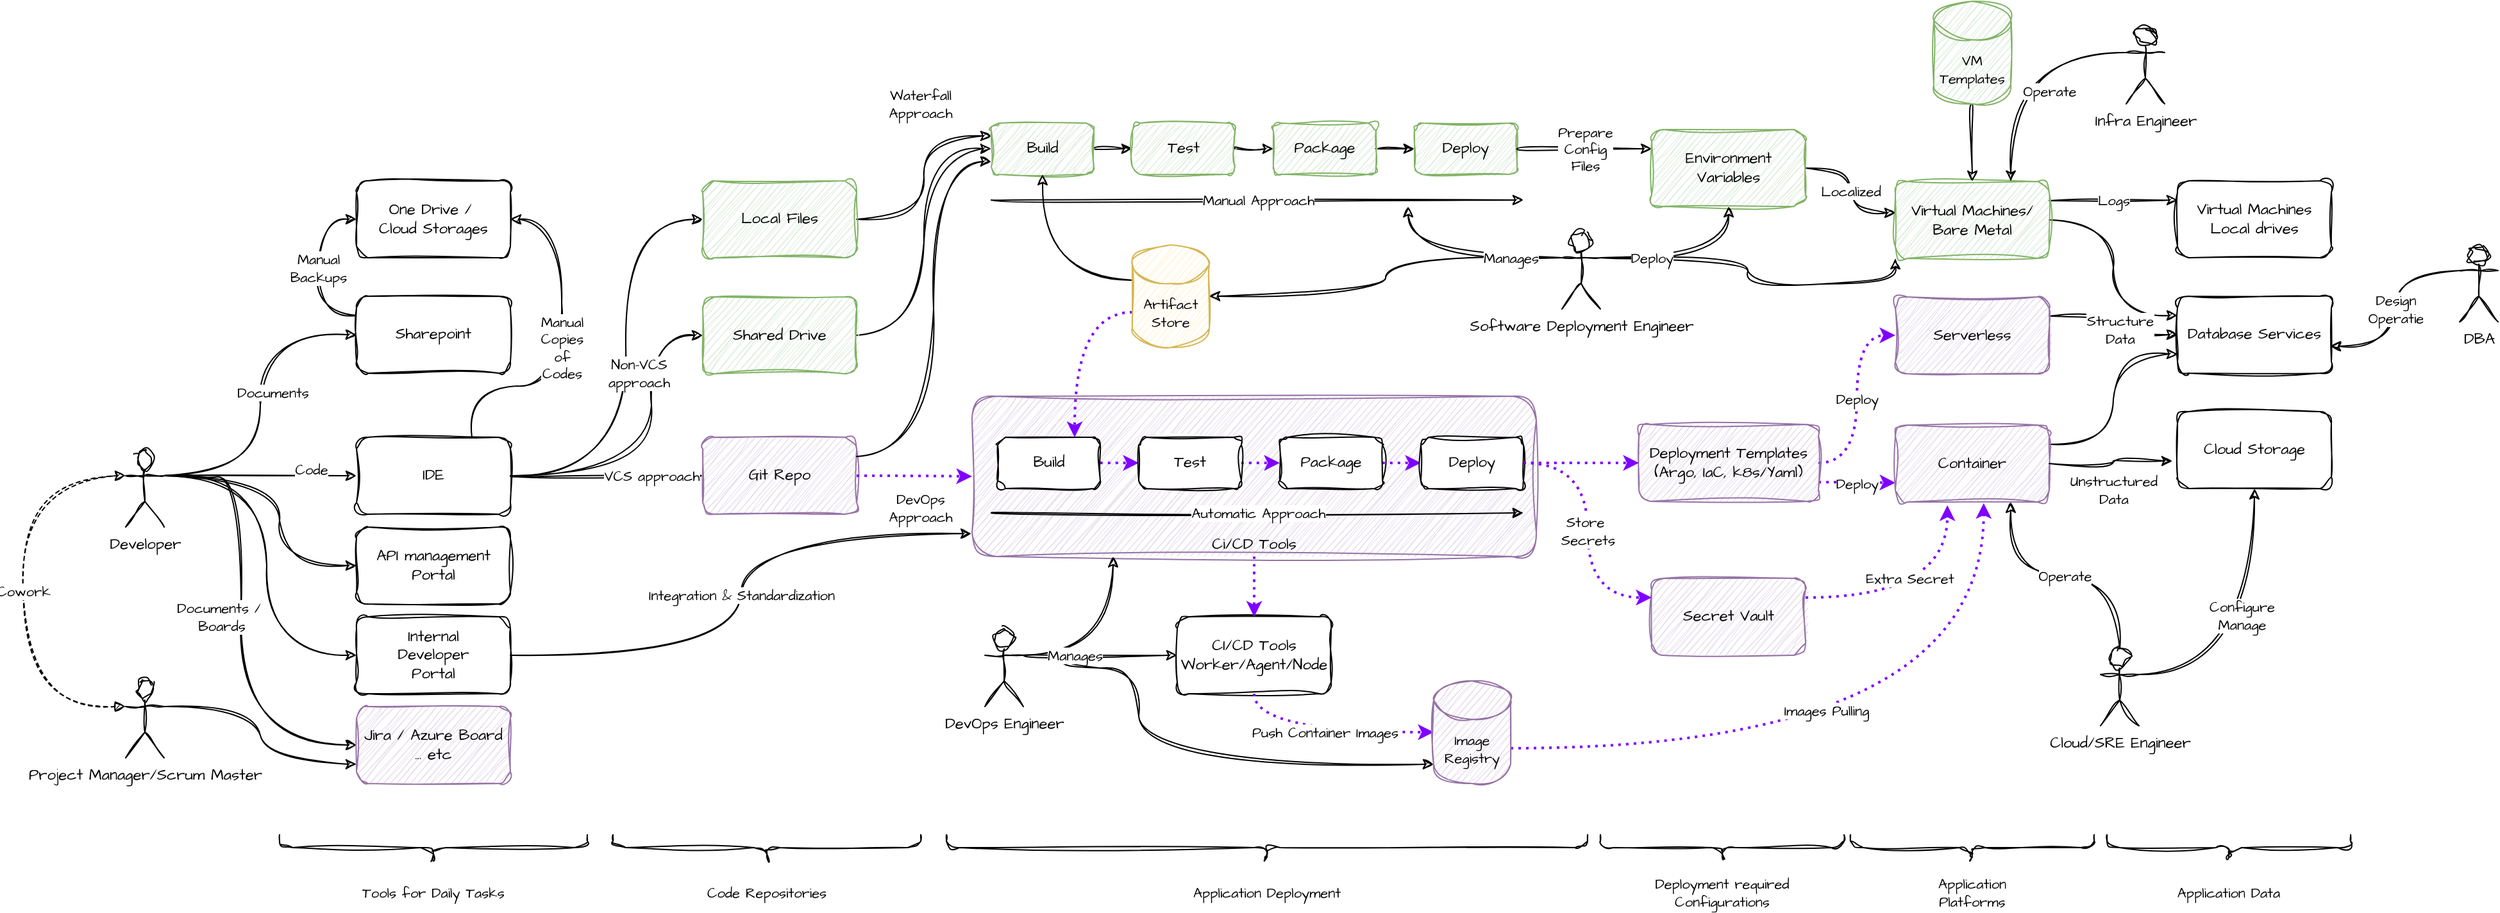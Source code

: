 <mxfile version="24.2.5" type="device">
  <diagram name="Application Development Eco-system" id="4Wat2j1rPv1gmSGuaQb6">
    <mxGraphModel dx="1964" dy="2024" grid="1" gridSize="10" guides="1" tooltips="1" connect="1" arrows="1" fold="1" page="1" pageScale="1" pageWidth="850" pageHeight="1100" math="0" shadow="0">
      <root>
        <mxCell id="0" />
        <mxCell id="1" parent="0" />
        <mxCell id="DHtg9kWBxPZ39tESgmaZ-24" style="edgeStyle=orthogonalEdgeStyle;curved=1;rounded=0;sketch=1;hachureGap=4;jiggle=2;curveFitting=1;orthogonalLoop=1;jettySize=auto;html=1;exitX=1;exitY=0.5;exitDx=0;exitDy=0;entryX=0;entryY=0.5;entryDx=0;entryDy=0;strokeColor=default;align=center;verticalAlign=middle;fontFamily=Architects Daughter;fontSource=https%3A%2F%2Ffonts.googleapis.com%2Fcss%3Ffamily%3DArchitects%2BDaughter;fontSize=11;fontColor=default;labelBackgroundColor=default;endArrow=classic;" parent="1" source="DHtg9kWBxPZ39tESgmaZ-1" target="DHtg9kWBxPZ39tESgmaZ-2" edge="1">
          <mxGeometry relative="1" as="geometry">
            <Array as="points">
              <mxPoint x="270" y="330" />
              <mxPoint x="270" y="220" />
            </Array>
          </mxGeometry>
        </mxCell>
        <mxCell id="DHtg9kWBxPZ39tESgmaZ-27" value="VCS approach" style="edgeStyle=orthogonalEdgeStyle;curved=1;rounded=0;sketch=1;hachureGap=4;jiggle=2;curveFitting=1;orthogonalLoop=1;jettySize=auto;html=1;entryX=0;entryY=0.5;entryDx=0;entryDy=0;strokeColor=default;align=center;verticalAlign=middle;fontFamily=Architects Daughter;fontSource=https%3A%2F%2Ffonts.googleapis.com%2Fcss%3Ffamily%3DArchitects%2BDaughter;fontSize=11;fontColor=default;labelBackgroundColor=default;endArrow=classic;" parent="1" source="DHtg9kWBxPZ39tESgmaZ-1" target="DHtg9kWBxPZ39tESgmaZ-3" edge="1">
          <mxGeometry x="0.467" relative="1" as="geometry">
            <mxPoint as="offset" />
          </mxGeometry>
        </mxCell>
        <mxCell id="DHtg9kWBxPZ39tESgmaZ-143" value="Manual&lt;div&gt;Copies&lt;/div&gt;&lt;div&gt;of&lt;/div&gt;&lt;div&gt;Codes&lt;/div&gt;" style="edgeStyle=orthogonalEdgeStyle;curved=1;rounded=0;sketch=1;hachureGap=4;jiggle=2;curveFitting=1;orthogonalLoop=1;jettySize=auto;html=1;exitX=0.75;exitY=0;exitDx=0;exitDy=0;entryX=1;entryY=0.5;entryDx=0;entryDy=0;strokeColor=default;align=center;verticalAlign=middle;fontFamily=Architects Daughter;fontSource=https%3A%2F%2Ffonts.googleapis.com%2Fcss%3Ffamily%3DArchitects%2BDaughter;fontSize=11;fontColor=default;labelBackgroundColor=default;endArrow=classic;" parent="1" source="DHtg9kWBxPZ39tESgmaZ-1" target="DHtg9kWBxPZ39tESgmaZ-5" edge="1">
          <mxGeometry relative="1" as="geometry">
            <Array as="points">
              <mxPoint x="130" y="260" />
              <mxPoint x="200" y="260" />
              <mxPoint x="200" y="130" />
            </Array>
          </mxGeometry>
        </mxCell>
        <mxCell id="DHtg9kWBxPZ39tESgmaZ-1" value="IDE" style="rounded=1;whiteSpace=wrap;html=1;sketch=1;hachureGap=4;jiggle=2;curveFitting=1;fontFamily=Architects Daughter;fontSource=https%3A%2F%2Ffonts.googleapis.com%2Fcss%3Ffamily%3DArchitects%2BDaughter;" parent="1" vertex="1">
          <mxGeometry x="40" y="300" width="120" height="60" as="geometry" />
        </mxCell>
        <mxCell id="DHtg9kWBxPZ39tESgmaZ-51" style="edgeStyle=orthogonalEdgeStyle;curved=1;rounded=0;sketch=1;hachureGap=4;jiggle=2;curveFitting=1;orthogonalLoop=1;jettySize=auto;html=1;exitX=1;exitY=0.5;exitDx=0;exitDy=0;entryX=0;entryY=0.5;entryDx=0;entryDy=0;strokeColor=default;align=center;verticalAlign=middle;fontFamily=Architects Daughter;fontSource=https%3A%2F%2Ffonts.googleapis.com%2Fcss%3Ffamily%3DArchitects%2BDaughter;fontSize=11;fontColor=default;labelBackgroundColor=default;endArrow=classic;" parent="1" source="DHtg9kWBxPZ39tESgmaZ-2" target="DHtg9kWBxPZ39tESgmaZ-46" edge="1">
          <mxGeometry relative="1" as="geometry" />
        </mxCell>
        <mxCell id="DHtg9kWBxPZ39tESgmaZ-2" value="Shared Drive" style="rounded=1;whiteSpace=wrap;html=1;sketch=1;hachureGap=4;jiggle=2;curveFitting=1;fontFamily=Architects Daughter;fontSource=https%3A%2F%2Ffonts.googleapis.com%2Fcss%3Ffamily%3DArchitects%2BDaughter;fillColor=#d5e8d4;strokeColor=#82b366;" parent="1" vertex="1">
          <mxGeometry x="310" y="190.5" width="120" height="60" as="geometry" />
        </mxCell>
        <mxCell id="DHtg9kWBxPZ39tESgmaZ-3" value="Git Repo" style="rounded=1;whiteSpace=wrap;html=1;sketch=1;hachureGap=4;jiggle=2;curveFitting=1;fontFamily=Architects Daughter;fontSource=https%3A%2F%2Ffonts.googleapis.com%2Fcss%3Ffamily%3DArchitects%2BDaughter;fillColor=#e1d5e7;strokeColor=#9673a6;" parent="1" vertex="1">
          <mxGeometry x="310" y="300" width="120" height="60" as="geometry" />
        </mxCell>
        <mxCell id="DHtg9kWBxPZ39tESgmaZ-76" value="Manual&lt;div&gt;Backups&lt;/div&gt;" style="edgeStyle=orthogonalEdgeStyle;curved=1;rounded=0;sketch=1;hachureGap=4;jiggle=2;curveFitting=1;orthogonalLoop=1;jettySize=auto;html=1;exitX=0;exitY=0.25;exitDx=0;exitDy=0;entryX=0;entryY=0.5;entryDx=0;entryDy=0;strokeColor=default;align=center;verticalAlign=middle;fontFamily=Architects Daughter;fontSource=https%3A%2F%2Ffonts.googleapis.com%2Fcss%3Ffamily%3DArchitects%2BDaughter;fontSize=11;fontColor=default;labelBackgroundColor=default;endArrow=classic;" parent="1" source="DHtg9kWBxPZ39tESgmaZ-4" target="DHtg9kWBxPZ39tESgmaZ-5" edge="1">
          <mxGeometry relative="1" as="geometry">
            <Array as="points">
              <mxPoint x="10" y="205" />
              <mxPoint x="10" y="130" />
            </Array>
          </mxGeometry>
        </mxCell>
        <mxCell id="DHtg9kWBxPZ39tESgmaZ-4" value="Sharepoint" style="rounded=1;whiteSpace=wrap;html=1;sketch=1;hachureGap=4;jiggle=2;curveFitting=1;fontFamily=Architects Daughter;fontSource=https%3A%2F%2Ffonts.googleapis.com%2Fcss%3Ffamily%3DArchitects%2BDaughter;" parent="1" vertex="1">
          <mxGeometry x="40" y="190" width="120" height="60" as="geometry" />
        </mxCell>
        <mxCell id="DHtg9kWBxPZ39tESgmaZ-5" value="One Drive /&amp;nbsp;&lt;div&gt;Cloud Storages&lt;/div&gt;" style="rounded=1;whiteSpace=wrap;html=1;sketch=1;hachureGap=4;jiggle=2;curveFitting=1;fontFamily=Architects Daughter;fontSource=https%3A%2F%2Ffonts.googleapis.com%2Fcss%3Ffamily%3DArchitects%2BDaughter;" parent="1" vertex="1">
          <mxGeometry x="40" y="100" width="120" height="60" as="geometry" />
        </mxCell>
        <mxCell id="DHtg9kWBxPZ39tESgmaZ-50" style="edgeStyle=orthogonalEdgeStyle;curved=1;rounded=0;sketch=1;hachureGap=4;jiggle=2;curveFitting=1;orthogonalLoop=1;jettySize=auto;html=1;exitX=1;exitY=0.5;exitDx=0;exitDy=0;entryX=0;entryY=0.25;entryDx=0;entryDy=0;strokeColor=default;align=center;verticalAlign=middle;fontFamily=Architects Daughter;fontSource=https%3A%2F%2Ffonts.googleapis.com%2Fcss%3Ffamily%3DArchitects%2BDaughter;fontSize=11;fontColor=default;labelBackgroundColor=default;endArrow=classic;" parent="1" source="DHtg9kWBxPZ39tESgmaZ-6" target="DHtg9kWBxPZ39tESgmaZ-46" edge="1">
          <mxGeometry relative="1" as="geometry" />
        </mxCell>
        <mxCell id="DHtg9kWBxPZ39tESgmaZ-6" value="Local Files" style="rounded=1;whiteSpace=wrap;html=1;sketch=1;hachureGap=4;jiggle=2;curveFitting=1;fontFamily=Architects Daughter;fontSource=https%3A%2F%2Ffonts.googleapis.com%2Fcss%3Ffamily%3DArchitects%2BDaughter;fillColor=#d5e8d4;strokeColor=#82b366;" parent="1" vertex="1">
          <mxGeometry x="310" y="100" width="120" height="60" as="geometry" />
        </mxCell>
        <mxCell id="DHtg9kWBxPZ39tESgmaZ-7" value="Ci/CD Tools" style="rounded=1;whiteSpace=wrap;html=1;sketch=1;hachureGap=4;jiggle=2;curveFitting=1;fontFamily=Architects Daughter;fontSource=https%3A%2F%2Ffonts.googleapis.com%2Fcss%3Ffamily%3DArchitects%2BDaughter;verticalAlign=bottom;fillColor=#e1d5e7;strokeColor=#9673a6;" parent="1" vertex="1">
          <mxGeometry x="520" y="268" width="440" height="125" as="geometry" />
        </mxCell>
        <mxCell id="DHtg9kWBxPZ39tESgmaZ-8" value="&lt;div&gt;CI/CD Tools&lt;/div&gt;Worker/Agent/Node" style="rounded=1;whiteSpace=wrap;html=1;sketch=1;hachureGap=4;jiggle=2;curveFitting=1;fontFamily=Architects Daughter;fontSource=https%3A%2F%2Ffonts.googleapis.com%2Fcss%3Ffamily%3DArchitects%2BDaughter;" parent="1" vertex="1">
          <mxGeometry x="680" y="440" width="120" height="60" as="geometry" />
        </mxCell>
        <mxCell id="DHtg9kWBxPZ39tESgmaZ-67" value="Deploy" style="edgeStyle=orthogonalEdgeStyle;curved=1;rounded=0;hachureGap=4;orthogonalLoop=1;jettySize=auto;html=1;exitX=1;exitY=0.5;exitDx=0;exitDy=0;entryX=0;entryY=0.5;entryDx=0;entryDy=0;strokeColor=#7F00FF;align=center;verticalAlign=middle;fontFamily=Architects Daughter;fontSource=https%3A%2F%2Ffonts.googleapis.com%2Fcss%3Ffamily%3DArchitects%2BDaughter;fontSize=11;fontColor=default;labelBackgroundColor=default;endArrow=classic;flowAnimation=1;strokeWidth=2;dashed=1;dashPattern=1 2;" parent="1" source="DHtg9kWBxPZ39tESgmaZ-9" target="DHtg9kWBxPZ39tESgmaZ-12" edge="1">
          <mxGeometry relative="1" as="geometry" />
        </mxCell>
        <mxCell id="DHtg9kWBxPZ39tESgmaZ-68" value="Deploy" style="edgeStyle=orthogonalEdgeStyle;curved=1;rounded=0;hachureGap=4;orthogonalLoop=1;jettySize=auto;html=1;exitX=1;exitY=0.75;exitDx=0;exitDy=0;entryX=0;entryY=0.75;entryDx=0;entryDy=0;strokeColor=#7F00FF;align=center;verticalAlign=middle;fontFamily=Architects Daughter;fontSource=https%3A%2F%2Ffonts.googleapis.com%2Fcss%3Ffamily%3DArchitects%2BDaughter;fontSize=11;fontColor=default;labelBackgroundColor=default;endArrow=classic;flowAnimation=1;strokeWidth=2;dashed=1;dashPattern=1 2;" parent="1" source="DHtg9kWBxPZ39tESgmaZ-9" target="DHtg9kWBxPZ39tESgmaZ-11" edge="1">
          <mxGeometry relative="1" as="geometry" />
        </mxCell>
        <mxCell id="DHtg9kWBxPZ39tESgmaZ-9" value="Deployment Templates&lt;div&gt;(Argo, IaC, k8s/Yaml)&lt;/div&gt;" style="rounded=1;whiteSpace=wrap;html=1;sketch=1;hachureGap=4;jiggle=2;curveFitting=1;fontFamily=Architects Daughter;fontSource=https%3A%2F%2Ffonts.googleapis.com%2Fcss%3Ffamily%3DArchitects%2BDaughter;fillColor=#e1d5e7;strokeColor=#9673a6;" parent="1" vertex="1">
          <mxGeometry x="1040" y="290" width="140" height="60" as="geometry" />
        </mxCell>
        <mxCell id="DHtg9kWBxPZ39tESgmaZ-70" value="Extra Secret" style="edgeStyle=orthogonalEdgeStyle;curved=1;rounded=0;hachureGap=4;orthogonalLoop=1;jettySize=auto;html=1;exitX=1;exitY=0.25;exitDx=0;exitDy=0;strokeColor=#7F00FF;align=center;verticalAlign=middle;fontFamily=Architects Daughter;fontSource=https%3A%2F%2Ffonts.googleapis.com%2Fcss%3Ffamily%3DArchitects%2BDaughter;fontSize=11;fontColor=default;labelBackgroundColor=default;endArrow=classic;entryX=0.338;entryY=1.042;entryDx=0;entryDy=0;entryPerimeter=0;flowAnimation=1;strokeWidth=2;dashed=1;dashPattern=1 2;" parent="1" source="DHtg9kWBxPZ39tESgmaZ-10" target="DHtg9kWBxPZ39tESgmaZ-11" edge="1">
          <mxGeometry x="-0.12" y="15" relative="1" as="geometry">
            <mxPoint as="offset" />
          </mxGeometry>
        </mxCell>
        <mxCell id="DHtg9kWBxPZ39tESgmaZ-10" value="Secret Vault" style="rounded=1;whiteSpace=wrap;html=1;sketch=1;hachureGap=4;jiggle=2;curveFitting=1;fontFamily=Architects Daughter;fontSource=https%3A%2F%2Ffonts.googleapis.com%2Fcss%3Ffamily%3DArchitects%2BDaughter;fillColor=#e1d5e7;strokeColor=#9673a6;" parent="1" vertex="1">
          <mxGeometry x="1050" y="410" width="120" height="60" as="geometry" />
        </mxCell>
        <mxCell id="DHtg9kWBxPZ39tESgmaZ-74" value="" style="edgeStyle=orthogonalEdgeStyle;curved=1;rounded=0;sketch=1;hachureGap=4;jiggle=2;curveFitting=1;orthogonalLoop=1;jettySize=auto;html=1;exitX=1;exitY=0.25;exitDx=0;exitDy=0;entryX=0;entryY=0.75;entryDx=0;entryDy=0;strokeColor=default;align=center;verticalAlign=middle;fontFamily=Architects Daughter;fontSource=https%3A%2F%2Ffonts.googleapis.com%2Fcss%3Ffamily%3DArchitects%2BDaughter;fontSize=11;fontColor=default;labelBackgroundColor=default;endArrow=classic;" parent="1" source="DHtg9kWBxPZ39tESgmaZ-11" target="DHtg9kWBxPZ39tESgmaZ-15" edge="1">
          <mxGeometry relative="1" as="geometry" />
        </mxCell>
        <mxCell id="DHtg9kWBxPZ39tESgmaZ-11" value="Container" style="rounded=1;whiteSpace=wrap;html=1;sketch=1;hachureGap=4;jiggle=2;curveFitting=1;fontFamily=Architects Daughter;fontSource=https%3A%2F%2Ffonts.googleapis.com%2Fcss%3Ffamily%3DArchitects%2BDaughter;fillColor=#e1d5e7;strokeColor=#9673a6;" parent="1" vertex="1">
          <mxGeometry x="1240" y="290.5" width="120" height="60" as="geometry" />
        </mxCell>
        <mxCell id="DHtg9kWBxPZ39tESgmaZ-73" value="" style="edgeStyle=orthogonalEdgeStyle;curved=1;rounded=0;sketch=1;hachureGap=4;jiggle=2;curveFitting=1;orthogonalLoop=1;jettySize=auto;html=1;exitX=1;exitY=0.25;exitDx=0;exitDy=0;entryX=0;entryY=0.5;entryDx=0;entryDy=0;strokeColor=default;align=center;verticalAlign=middle;fontFamily=Architects Daughter;fontSource=https%3A%2F%2Ffonts.googleapis.com%2Fcss%3Ffamily%3DArchitects%2BDaughter;fontSize=11;fontColor=default;labelBackgroundColor=default;endArrow=classic;" parent="1" source="DHtg9kWBxPZ39tESgmaZ-12" target="DHtg9kWBxPZ39tESgmaZ-15" edge="1">
          <mxGeometry relative="1" as="geometry" />
        </mxCell>
        <mxCell id="DHtg9kWBxPZ39tESgmaZ-12" value="Serverless" style="rounded=1;whiteSpace=wrap;html=1;sketch=1;hachureGap=4;jiggle=2;curveFitting=1;fontFamily=Architects Daughter;fontSource=https%3A%2F%2Ffonts.googleapis.com%2Fcss%3Ffamily%3DArchitects%2BDaughter;fillColor=#e1d5e7;strokeColor=#9673a6;" parent="1" vertex="1">
          <mxGeometry x="1240" y="190.5" width="120" height="60" as="geometry" />
        </mxCell>
        <mxCell id="DHtg9kWBxPZ39tESgmaZ-71" value="Logs" style="edgeStyle=orthogonalEdgeStyle;curved=1;rounded=0;sketch=1;hachureGap=4;jiggle=2;curveFitting=1;orthogonalLoop=1;jettySize=auto;html=1;exitX=1;exitY=0.25;exitDx=0;exitDy=0;entryX=0;entryY=0.25;entryDx=0;entryDy=0;strokeColor=default;align=center;verticalAlign=middle;fontFamily=Architects Daughter;fontSource=https%3A%2F%2Ffonts.googleapis.com%2Fcss%3Ffamily%3DArchitects%2BDaughter;fontSize=11;fontColor=default;labelBackgroundColor=default;endArrow=classic;" parent="1" source="DHtg9kWBxPZ39tESgmaZ-13" target="DHtg9kWBxPZ39tESgmaZ-16" edge="1">
          <mxGeometry relative="1" as="geometry" />
        </mxCell>
        <mxCell id="DHtg9kWBxPZ39tESgmaZ-72" value="Structure&lt;div&gt;Data&lt;/div&gt;" style="edgeStyle=orthogonalEdgeStyle;curved=1;rounded=0;sketch=1;hachureGap=4;jiggle=2;curveFitting=1;orthogonalLoop=1;jettySize=auto;html=1;exitX=1;exitY=0.5;exitDx=0;exitDy=0;entryX=0;entryY=0.25;entryDx=0;entryDy=0;strokeColor=default;align=center;verticalAlign=middle;fontFamily=Architects Daughter;fontSource=https%3A%2F%2Ffonts.googleapis.com%2Fcss%3Ffamily%3DArchitects%2BDaughter;fontSize=11;fontColor=default;labelBackgroundColor=default;endArrow=classic;" parent="1" source="DHtg9kWBxPZ39tESgmaZ-13" target="DHtg9kWBxPZ39tESgmaZ-15" edge="1">
          <mxGeometry x="0.427" y="-5" relative="1" as="geometry">
            <mxPoint x="5" y="6" as="offset" />
          </mxGeometry>
        </mxCell>
        <mxCell id="DHtg9kWBxPZ39tESgmaZ-13" value="Virtual Machines/&lt;div&gt;Bare Metal&lt;/div&gt;" style="rounded=1;whiteSpace=wrap;html=1;sketch=1;hachureGap=4;jiggle=2;curveFitting=1;fontFamily=Architects Daughter;fontSource=https%3A%2F%2Ffonts.googleapis.com%2Fcss%3Ffamily%3DArchitects%2BDaughter;fillColor=#d5e8d4;strokeColor=#82b366;" parent="1" vertex="1">
          <mxGeometry x="1240" y="100.5" width="120" height="60" as="geometry" />
        </mxCell>
        <mxCell id="DHtg9kWBxPZ39tESgmaZ-14" value="Cloud Storage" style="rounded=1;whiteSpace=wrap;html=1;sketch=1;hachureGap=4;jiggle=2;curveFitting=1;fontFamily=Architects Daughter;fontSource=https%3A%2F%2Ffonts.googleapis.com%2Fcss%3Ffamily%3DArchitects%2BDaughter;" parent="1" vertex="1">
          <mxGeometry x="1460" y="280" width="120" height="60" as="geometry" />
        </mxCell>
        <mxCell id="DHtg9kWBxPZ39tESgmaZ-15" value="Database Services" style="rounded=1;whiteSpace=wrap;html=1;sketch=1;hachureGap=4;jiggle=2;curveFitting=1;fontFamily=Architects Daughter;fontSource=https%3A%2F%2Ffonts.googleapis.com%2Fcss%3Ffamily%3DArchitects%2BDaughter;" parent="1" vertex="1">
          <mxGeometry x="1460" y="190" width="120" height="60" as="geometry" />
        </mxCell>
        <mxCell id="DHtg9kWBxPZ39tESgmaZ-16" value="Virtual Machines Local drives" style="rounded=1;whiteSpace=wrap;html=1;sketch=1;hachureGap=4;jiggle=2;curveFitting=1;fontFamily=Architects Daughter;fontSource=https%3A%2F%2Ffonts.googleapis.com%2Fcss%3Ffamily%3DArchitects%2BDaughter;" parent="1" vertex="1">
          <mxGeometry x="1460" y="100" width="120" height="60" as="geometry" />
        </mxCell>
        <mxCell id="DHtg9kWBxPZ39tESgmaZ-19" style="edgeStyle=orthogonalEdgeStyle;rounded=0;sketch=1;hachureGap=4;jiggle=2;curveFitting=1;orthogonalLoop=1;jettySize=auto;html=1;exitX=1;exitY=0.333;exitDx=0;exitDy=0;exitPerimeter=0;fontFamily=Architects Daughter;fontSource=https%3A%2F%2Ffonts.googleapis.com%2Fcss%3Ffamily%3DArchitects%2BDaughter;curved=1;" parent="1" source="DHtg9kWBxPZ39tESgmaZ-17" target="DHtg9kWBxPZ39tESgmaZ-1" edge="1">
          <mxGeometry relative="1" as="geometry" />
        </mxCell>
        <mxCell id="DHtg9kWBxPZ39tESgmaZ-21" style="edgeStyle=orthogonalEdgeStyle;rounded=0;sketch=1;hachureGap=4;jiggle=2;curveFitting=1;orthogonalLoop=1;jettySize=auto;html=1;exitX=1;exitY=0.333;exitDx=0;exitDy=0;exitPerimeter=0;entryX=0;entryY=0.5;entryDx=0;entryDy=0;fontFamily=Architects Daughter;fontSource=https%3A%2F%2Ffonts.googleapis.com%2Fcss%3Ffamily%3DArchitects%2BDaughter;curved=1;" parent="1" source="DHtg9kWBxPZ39tESgmaZ-17" target="DHtg9kWBxPZ39tESgmaZ-4" edge="1">
          <mxGeometry relative="1" as="geometry" />
        </mxCell>
        <mxCell id="DHtg9kWBxPZ39tESgmaZ-144" style="edgeStyle=orthogonalEdgeStyle;curved=1;rounded=0;sketch=1;hachureGap=4;jiggle=2;curveFitting=1;orthogonalLoop=1;jettySize=auto;html=1;exitX=1;exitY=0.333;exitDx=0;exitDy=0;exitPerimeter=0;entryX=0;entryY=0.5;entryDx=0;entryDy=0;strokeColor=default;align=center;verticalAlign=middle;fontFamily=Architects Daughter;fontSource=https%3A%2F%2Ffonts.googleapis.com%2Fcss%3Ffamily%3DArchitects%2BDaughter;fontSize=11;fontColor=default;labelBackgroundColor=default;endArrow=classic;" parent="1" source="DHtg9kWBxPZ39tESgmaZ-17" target="DHtg9kWBxPZ39tESgmaZ-139" edge="1">
          <mxGeometry relative="1" as="geometry">
            <Array as="points">
              <mxPoint x="-20" y="330" />
              <mxPoint x="-20" y="400" />
            </Array>
          </mxGeometry>
        </mxCell>
        <mxCell id="DHtg9kWBxPZ39tESgmaZ-145" style="edgeStyle=orthogonalEdgeStyle;curved=1;rounded=0;sketch=1;hachureGap=4;jiggle=2;curveFitting=1;orthogonalLoop=1;jettySize=auto;html=1;exitX=1;exitY=0.333;exitDx=0;exitDy=0;exitPerimeter=0;entryX=0;entryY=0.5;entryDx=0;entryDy=0;strokeColor=default;align=center;verticalAlign=middle;fontFamily=Architects Daughter;fontSource=https%3A%2F%2Ffonts.googleapis.com%2Fcss%3Ffamily%3DArchitects%2BDaughter;fontSize=11;fontColor=default;labelBackgroundColor=default;endArrow=classic;" parent="1" source="DHtg9kWBxPZ39tESgmaZ-17" target="DHtg9kWBxPZ39tESgmaZ-140" edge="1">
          <mxGeometry relative="1" as="geometry">
            <Array as="points">
              <mxPoint x="-30" y="330" />
              <mxPoint x="-30" y="470" />
            </Array>
          </mxGeometry>
        </mxCell>
        <mxCell id="DHtg9kWBxPZ39tESgmaZ-17" value="Developer" style="shape=umlActor;verticalLabelPosition=bottom;verticalAlign=top;html=1;outlineConnect=0;sketch=1;hachureGap=4;jiggle=2;curveFitting=1;fontFamily=Architects Daughter;fontSource=https%3A%2F%2Ffonts.googleapis.com%2Fcss%3Ffamily%3DArchitects%2BDaughter;" parent="1" vertex="1">
          <mxGeometry x="-140" y="310" width="30" height="60" as="geometry" />
        </mxCell>
        <mxCell id="DHtg9kWBxPZ39tESgmaZ-25" value="Non-VCS&lt;div&gt;approach&lt;/div&gt;" style="edgeStyle=orthogonalEdgeStyle;curved=1;rounded=0;sketch=1;hachureGap=4;jiggle=2;curveFitting=1;orthogonalLoop=1;jettySize=auto;html=1;exitX=1;exitY=0.5;exitDx=0;exitDy=0;entryX=0;entryY=0.5;entryDx=0;entryDy=0;strokeColor=default;align=center;verticalAlign=middle;fontFamily=Architects Daughter;fontSource=https%3A%2F%2Ffonts.googleapis.com%2Fcss%3Ffamily%3DArchitects%2BDaughter;fontSize=11;fontColor=default;labelBackgroundColor=default;endArrow=classic;" parent="1" source="DHtg9kWBxPZ39tESgmaZ-1" target="DHtg9kWBxPZ39tESgmaZ-6" edge="1">
          <mxGeometry x="-0.029" y="-10" relative="1" as="geometry">
            <mxPoint x="200" y="340" as="sourcePoint" />
            <mxPoint x="320" y="230" as="targetPoint" />
            <Array as="points">
              <mxPoint x="250" y="330" />
              <mxPoint x="250" y="130" />
            </Array>
            <mxPoint as="offset" />
          </mxGeometry>
        </mxCell>
        <mxCell id="DHtg9kWBxPZ39tESgmaZ-30" style="edgeStyle=orthogonalEdgeStyle;curved=1;rounded=0;hachureGap=4;orthogonalLoop=1;jettySize=auto;html=1;exitX=1;exitY=0.5;exitDx=0;exitDy=0;entryX=0;entryY=0.5;entryDx=0;entryDy=0;strokeColor=#7F00FF;align=center;verticalAlign=middle;fontFamily=Architects Daughter;fontSource=https%3A%2F%2Ffonts.googleapis.com%2Fcss%3Ffamily%3DArchitects%2BDaughter;fontSize=11;fontColor=default;labelBackgroundColor=default;endArrow=classic;flowAnimation=1;strokeWidth=2;dashed=1;dashPattern=1 2;" parent="1" source="DHtg9kWBxPZ39tESgmaZ-3" target="DHtg9kWBxPZ39tESgmaZ-7" edge="1">
          <mxGeometry relative="1" as="geometry">
            <mxPoint x="480" y="260" as="sourcePoint" />
            <mxPoint x="600" y="150" as="targetPoint" />
          </mxGeometry>
        </mxCell>
        <mxCell id="DHtg9kWBxPZ39tESgmaZ-33" style="edgeStyle=orthogonalEdgeStyle;curved=1;rounded=0;hachureGap=4;orthogonalLoop=1;jettySize=auto;html=1;exitX=0.5;exitY=1;exitDx=0;exitDy=0;entryX=0.5;entryY=0;entryDx=0;entryDy=0;strokeColor=#7F00FF;align=center;verticalAlign=middle;fontFamily=Architects Daughter;fontSource=https%3A%2F%2Ffonts.googleapis.com%2Fcss%3Ffamily%3DArchitects%2BDaughter;fontSize=11;fontColor=default;labelBackgroundColor=default;endArrow=classic;flowAnimation=1;strokeWidth=2;dashed=1;dashPattern=1 2;" parent="1" source="DHtg9kWBxPZ39tESgmaZ-7" target="DHtg9kWBxPZ39tESgmaZ-8" edge="1">
          <mxGeometry relative="1" as="geometry">
            <mxPoint x="440" y="340" as="sourcePoint" />
            <mxPoint x="540" y="340" as="targetPoint" />
          </mxGeometry>
        </mxCell>
        <mxCell id="DHtg9kWBxPZ39tESgmaZ-35" value="Jira / Azure Board&lt;div&gt;... etc&lt;/div&gt;" style="rounded=1;whiteSpace=wrap;html=1;sketch=1;hachureGap=4;jiggle=2;curveFitting=1;fontFamily=Architects Daughter;fontSource=https%3A%2F%2Ffonts.googleapis.com%2Fcss%3Ffamily%3DArchitects%2BDaughter;fillColor=#e1d5e7;strokeColor=#9673a6;" parent="1" vertex="1">
          <mxGeometry x="40" y="510" width="120" height="60" as="geometry" />
        </mxCell>
        <mxCell id="DHtg9kWBxPZ39tESgmaZ-36" style="edgeStyle=orthogonalEdgeStyle;rounded=0;sketch=1;hachureGap=4;jiggle=2;curveFitting=1;orthogonalLoop=1;jettySize=auto;html=1;entryX=0;entryY=0.5;entryDx=0;entryDy=0;fontFamily=Architects Daughter;fontSource=https%3A%2F%2Ffonts.googleapis.com%2Fcss%3Ffamily%3DArchitects%2BDaughter;curved=1;" parent="1" target="DHtg9kWBxPZ39tESgmaZ-35" edge="1">
          <mxGeometry relative="1" as="geometry">
            <mxPoint x="-90" y="330" as="sourcePoint" />
            <mxPoint x="50" y="230" as="targetPoint" />
            <Array as="points">
              <mxPoint x="-50" y="331" />
              <mxPoint x="-50" y="540" />
            </Array>
          </mxGeometry>
        </mxCell>
        <mxCell id="DHtg9kWBxPZ39tESgmaZ-62" style="edgeStyle=orthogonalEdgeStyle;curved=1;rounded=0;hachureGap=4;orthogonalLoop=1;jettySize=auto;html=1;exitX=1;exitY=0.5;exitDx=0;exitDy=0;entryX=0;entryY=0.5;entryDx=0;entryDy=0;strokeColor=#7F00FF;align=center;verticalAlign=middle;fontFamily=Architects Daughter;fontSource=https%3A%2F%2Ffonts.googleapis.com%2Fcss%3Ffamily%3DArchitects%2BDaughter;fontSize=11;fontColor=default;labelBackgroundColor=default;endArrow=classic;flowAnimation=1;strokeWidth=2;dashed=1;dashPattern=1 2;" parent="1" source="DHtg9kWBxPZ39tESgmaZ-41" target="DHtg9kWBxPZ39tESgmaZ-42" edge="1">
          <mxGeometry relative="1" as="geometry" />
        </mxCell>
        <mxCell id="DHtg9kWBxPZ39tESgmaZ-41" value="Build" style="rounded=1;whiteSpace=wrap;html=1;sketch=1;hachureGap=4;jiggle=2;curveFitting=1;fontFamily=Architects Daughter;fontSource=https%3A%2F%2Ffonts.googleapis.com%2Fcss%3Ffamily%3DArchitects%2BDaughter;" parent="1" vertex="1">
          <mxGeometry x="540" y="300" width="80" height="40" as="geometry" />
        </mxCell>
        <mxCell id="DHtg9kWBxPZ39tESgmaZ-63" style="edgeStyle=orthogonalEdgeStyle;curved=1;rounded=0;hachureGap=4;orthogonalLoop=1;jettySize=auto;html=1;exitX=1;exitY=0.5;exitDx=0;exitDy=0;entryX=0;entryY=0.5;entryDx=0;entryDy=0;strokeColor=#7F00FF;align=center;verticalAlign=middle;fontFamily=Architects Daughter;fontSource=https%3A%2F%2Ffonts.googleapis.com%2Fcss%3Ffamily%3DArchitects%2BDaughter;fontSize=11;fontColor=default;labelBackgroundColor=default;endArrow=classic;flowAnimation=1;strokeWidth=2;dashed=1;dashPattern=1 2;" parent="1" source="DHtg9kWBxPZ39tESgmaZ-42" target="DHtg9kWBxPZ39tESgmaZ-43" edge="1">
          <mxGeometry relative="1" as="geometry" />
        </mxCell>
        <mxCell id="DHtg9kWBxPZ39tESgmaZ-42" value="Test" style="rounded=1;whiteSpace=wrap;html=1;sketch=1;hachureGap=4;jiggle=2;curveFitting=1;fontFamily=Architects Daughter;fontSource=https%3A%2F%2Ffonts.googleapis.com%2Fcss%3Ffamily%3DArchitects%2BDaughter;" parent="1" vertex="1">
          <mxGeometry x="650" y="300" width="80" height="40" as="geometry" />
        </mxCell>
        <mxCell id="DHtg9kWBxPZ39tESgmaZ-64" style="edgeStyle=orthogonalEdgeStyle;curved=1;rounded=0;hachureGap=4;orthogonalLoop=1;jettySize=auto;html=1;exitX=1;exitY=0.5;exitDx=0;exitDy=0;entryX=0;entryY=0.5;entryDx=0;entryDy=0;strokeColor=#7F00FF;align=center;verticalAlign=middle;fontFamily=Architects Daughter;fontSource=https%3A%2F%2Ffonts.googleapis.com%2Fcss%3Ffamily%3DArchitects%2BDaughter;fontSize=11;fontColor=default;labelBackgroundColor=default;endArrow=classic;flowAnimation=1;strokeWidth=2;dashed=1;dashPattern=1 2;" parent="1" source="DHtg9kWBxPZ39tESgmaZ-43" target="DHtg9kWBxPZ39tESgmaZ-44" edge="1">
          <mxGeometry relative="1" as="geometry" />
        </mxCell>
        <mxCell id="DHtg9kWBxPZ39tESgmaZ-43" value="Package" style="rounded=1;whiteSpace=wrap;html=1;sketch=1;hachureGap=4;jiggle=2;curveFitting=1;fontFamily=Architects Daughter;fontSource=https%3A%2F%2Ffonts.googleapis.com%2Fcss%3Ffamily%3DArchitects%2BDaughter;" parent="1" vertex="1">
          <mxGeometry x="760" y="300" width="80" height="40" as="geometry" />
        </mxCell>
        <mxCell id="DHtg9kWBxPZ39tESgmaZ-65" style="edgeStyle=orthogonalEdgeStyle;curved=1;rounded=0;hachureGap=4;orthogonalLoop=1;jettySize=auto;html=1;exitX=1;exitY=0.5;exitDx=0;exitDy=0;entryX=0;entryY=0.5;entryDx=0;entryDy=0;strokeColor=#7F00FF;align=center;verticalAlign=middle;fontFamily=Architects Daughter;fontSource=https%3A%2F%2Ffonts.googleapis.com%2Fcss%3Ffamily%3DArchitects%2BDaughter;fontSize=11;fontColor=default;labelBackgroundColor=default;endArrow=classic;flowAnimation=1;strokeWidth=2;dashed=1;dashPattern=1 2;" parent="1" source="DHtg9kWBxPZ39tESgmaZ-44" target="DHtg9kWBxPZ39tESgmaZ-9" edge="1">
          <mxGeometry relative="1" as="geometry" />
        </mxCell>
        <mxCell id="DHtg9kWBxPZ39tESgmaZ-44" value="Deploy" style="rounded=1;whiteSpace=wrap;html=1;sketch=1;hachureGap=4;jiggle=2;curveFitting=1;fontFamily=Architects Daughter;fontSource=https%3A%2F%2Ffonts.googleapis.com%2Fcss%3Ffamily%3DArchitects%2BDaughter;" parent="1" vertex="1">
          <mxGeometry x="870" y="300" width="80" height="40" as="geometry" />
        </mxCell>
        <mxCell id="DHtg9kWBxPZ39tESgmaZ-52" style="edgeStyle=orthogonalEdgeStyle;curved=1;rounded=0;sketch=1;hachureGap=4;jiggle=2;curveFitting=1;orthogonalLoop=1;jettySize=auto;html=1;exitX=1;exitY=0.5;exitDx=0;exitDy=0;entryX=0;entryY=0.5;entryDx=0;entryDy=0;strokeColor=default;align=center;verticalAlign=middle;fontFamily=Architects Daughter;fontSource=https%3A%2F%2Ffonts.googleapis.com%2Fcss%3Ffamily%3DArchitects%2BDaughter;fontSize=11;fontColor=default;labelBackgroundColor=default;endArrow=classic;" parent="1" source="DHtg9kWBxPZ39tESgmaZ-46" target="DHtg9kWBxPZ39tESgmaZ-47" edge="1">
          <mxGeometry relative="1" as="geometry" />
        </mxCell>
        <mxCell id="DHtg9kWBxPZ39tESgmaZ-46" value="Build" style="rounded=1;whiteSpace=wrap;html=1;sketch=1;hachureGap=4;jiggle=2;curveFitting=1;fontFamily=Architects Daughter;fontSource=https%3A%2F%2Ffonts.googleapis.com%2Fcss%3Ffamily%3DArchitects%2BDaughter;fillColor=#d5e8d4;strokeColor=#82b366;" parent="1" vertex="1">
          <mxGeometry x="535" y="55" width="80" height="40" as="geometry" />
        </mxCell>
        <mxCell id="DHtg9kWBxPZ39tESgmaZ-53" style="edgeStyle=orthogonalEdgeStyle;curved=1;rounded=0;sketch=1;hachureGap=4;jiggle=2;curveFitting=1;orthogonalLoop=1;jettySize=auto;html=1;exitX=1;exitY=0.5;exitDx=0;exitDy=0;entryX=0;entryY=0.5;entryDx=0;entryDy=0;strokeColor=default;align=center;verticalAlign=middle;fontFamily=Architects Daughter;fontSource=https%3A%2F%2Ffonts.googleapis.com%2Fcss%3Ffamily%3DArchitects%2BDaughter;fontSize=11;fontColor=default;labelBackgroundColor=default;endArrow=classic;" parent="1" source="DHtg9kWBxPZ39tESgmaZ-47" target="DHtg9kWBxPZ39tESgmaZ-48" edge="1">
          <mxGeometry relative="1" as="geometry" />
        </mxCell>
        <mxCell id="DHtg9kWBxPZ39tESgmaZ-47" value="Test" style="rounded=1;whiteSpace=wrap;html=1;sketch=1;hachureGap=4;jiggle=2;curveFitting=1;fontFamily=Architects Daughter;fontSource=https%3A%2F%2Ffonts.googleapis.com%2Fcss%3Ffamily%3DArchitects%2BDaughter;fillColor=#d5e8d4;strokeColor=#82b366;" parent="1" vertex="1">
          <mxGeometry x="645" y="55" width="80" height="40" as="geometry" />
        </mxCell>
        <mxCell id="DHtg9kWBxPZ39tESgmaZ-54" style="edgeStyle=orthogonalEdgeStyle;curved=1;rounded=0;sketch=1;hachureGap=4;jiggle=2;curveFitting=1;orthogonalLoop=1;jettySize=auto;html=1;exitX=1;exitY=0.5;exitDx=0;exitDy=0;entryX=0;entryY=0.5;entryDx=0;entryDy=0;strokeColor=default;align=center;verticalAlign=middle;fontFamily=Architects Daughter;fontSource=https%3A%2F%2Ffonts.googleapis.com%2Fcss%3Ffamily%3DArchitects%2BDaughter;fontSize=11;fontColor=default;labelBackgroundColor=default;endArrow=classic;" parent="1" source="DHtg9kWBxPZ39tESgmaZ-48" target="DHtg9kWBxPZ39tESgmaZ-49" edge="1">
          <mxGeometry relative="1" as="geometry" />
        </mxCell>
        <mxCell id="DHtg9kWBxPZ39tESgmaZ-48" value="Package" style="rounded=1;whiteSpace=wrap;html=1;sketch=1;hachureGap=4;jiggle=2;curveFitting=1;fontFamily=Architects Daughter;fontSource=https%3A%2F%2Ffonts.googleapis.com%2Fcss%3Ffamily%3DArchitects%2BDaughter;fillColor=#d5e8d4;strokeColor=#82b366;" parent="1" vertex="1">
          <mxGeometry x="755" y="55" width="80" height="40" as="geometry" />
        </mxCell>
        <mxCell id="DHtg9kWBxPZ39tESgmaZ-59" value="Localized" style="edgeStyle=orthogonalEdgeStyle;curved=1;rounded=0;sketch=1;hachureGap=4;jiggle=2;curveFitting=1;orthogonalLoop=1;jettySize=auto;html=1;exitX=1;exitY=0.5;exitDx=0;exitDy=0;strokeColor=default;align=center;verticalAlign=middle;fontFamily=Architects Daughter;fontSource=https%3A%2F%2Ffonts.googleapis.com%2Fcss%3Ffamily%3DArchitects%2BDaughter;fontSize=11;fontColor=default;labelBackgroundColor=default;endArrow=classic;entryX=0;entryY=0.408;entryDx=0;entryDy=0;entryPerimeter=0;" parent="1" source="DHtg9kWBxPZ39tESgmaZ-60" target="DHtg9kWBxPZ39tESgmaZ-13" edge="1">
          <mxGeometry relative="1" as="geometry">
            <mxPoint x="1240" y="116" as="targetPoint" />
          </mxGeometry>
        </mxCell>
        <mxCell id="DHtg9kWBxPZ39tESgmaZ-49" value="Deploy" style="rounded=1;whiteSpace=wrap;html=1;sketch=1;hachureGap=4;jiggle=2;curveFitting=1;fontFamily=Architects Daughter;fontSource=https%3A%2F%2Ffonts.googleapis.com%2Fcss%3Ffamily%3DArchitects%2BDaughter;fillColor=#d5e8d4;strokeColor=#82b366;" parent="1" vertex="1">
          <mxGeometry x="865" y="55" width="80" height="40" as="geometry" />
        </mxCell>
        <mxCell id="DHtg9kWBxPZ39tESgmaZ-55" value="Manual Approach" style="endArrow=classic;html=1;rounded=0;sketch=1;hachureGap=4;jiggle=2;curveFitting=1;strokeColor=default;align=center;verticalAlign=middle;fontFamily=Architects Daughter;fontSource=https%3A%2F%2Ffonts.googleapis.com%2Fcss%3Ffamily%3DArchitects%2BDaughter;fontSize=11;fontColor=default;labelBackgroundColor=default;edgeStyle=orthogonalEdgeStyle;curved=1;" parent="1" edge="1">
          <mxGeometry width="50" height="50" relative="1" as="geometry">
            <mxPoint x="535" y="115" as="sourcePoint" />
            <mxPoint x="950" y="115" as="targetPoint" />
          </mxGeometry>
        </mxCell>
        <mxCell id="DHtg9kWBxPZ39tESgmaZ-56" value="Automatic Approach" style="endArrow=classic;html=1;rounded=0;sketch=1;hachureGap=4;jiggle=2;curveFitting=1;strokeColor=default;align=center;verticalAlign=middle;fontFamily=Architects Daughter;fontSource=https%3A%2F%2Ffonts.googleapis.com%2Fcss%3Ffamily%3DArchitects%2BDaughter;fontSize=11;fontColor=default;labelBackgroundColor=default;edgeStyle=orthogonalEdgeStyle;curved=1;" parent="1" edge="1">
          <mxGeometry width="50" height="50" relative="1" as="geometry">
            <mxPoint x="535" y="359" as="sourcePoint" />
            <mxPoint x="950" y="359" as="targetPoint" />
          </mxGeometry>
        </mxCell>
        <mxCell id="DHtg9kWBxPZ39tESgmaZ-57" value="Push Container Images" style="edgeStyle=orthogonalEdgeStyle;curved=1;rounded=0;hachureGap=4;orthogonalLoop=1;jettySize=auto;html=1;exitX=0.5;exitY=1;exitDx=0;exitDy=0;strokeColor=#7F00FF;align=center;verticalAlign=middle;fontFamily=Architects Daughter;fontSource=https%3A%2F%2Ffonts.googleapis.com%2Fcss%3Ffamily%3DArchitects%2BDaughter;fontSize=11;fontColor=default;labelBackgroundColor=default;endArrow=classic;flowAnimation=1;strokeWidth=2;dashed=1;dashPattern=1 2;" parent="1" source="DHtg9kWBxPZ39tESgmaZ-8" target="DHtg9kWBxPZ39tESgmaZ-58" edge="1">
          <mxGeometry relative="1" as="geometry">
            <mxPoint x="739.5" y="530" as="sourcePoint" />
            <mxPoint x="850" y="540" as="targetPoint" />
          </mxGeometry>
        </mxCell>
        <mxCell id="DHtg9kWBxPZ39tESgmaZ-69" value="Images Pulling" style="edgeStyle=orthogonalEdgeStyle;curved=1;rounded=0;hachureGap=4;orthogonalLoop=1;jettySize=auto;html=1;exitX=1;exitY=0;exitDx=0;exitDy=52.5;exitPerimeter=0;strokeColor=#7F00FF;align=center;verticalAlign=middle;fontFamily=Architects Daughter;fontSource=https%3A%2F%2Ffonts.googleapis.com%2Fcss%3Ffamily%3DArchitects%2BDaughter;fontSize=11;fontColor=default;labelBackgroundColor=default;endArrow=classic;entryX=0.574;entryY=1.014;entryDx=0;entryDy=0;entryPerimeter=0;flowAnimation=1;strokeWidth=2;dashed=1;dashPattern=1 2;" parent="1" source="DHtg9kWBxPZ39tESgmaZ-58" target="DHtg9kWBxPZ39tESgmaZ-11" edge="1">
          <mxGeometry x="-0.122" y="30" relative="1" as="geometry">
            <mxPoint x="1320" y="350" as="targetPoint" />
            <mxPoint as="offset" />
          </mxGeometry>
        </mxCell>
        <mxCell id="DHtg9kWBxPZ39tESgmaZ-58" value="Image&lt;div&gt;Registry&lt;/div&gt;" style="shape=cylinder3;whiteSpace=wrap;html=1;boundedLbl=1;backgroundOutline=1;size=15;sketch=1;hachureGap=4;jiggle=2;curveFitting=1;fontFamily=Architects Daughter;fontSource=https%3A%2F%2Ffonts.googleapis.com%2Fcss%3Ffamily%3DArchitects%2BDaughter;fontSize=11;labelBackgroundColor=none;fillColor=#e1d5e7;strokeColor=#9673a6;" parent="1" vertex="1">
          <mxGeometry x="880" y="490" width="60" height="80" as="geometry" />
        </mxCell>
        <mxCell id="DHtg9kWBxPZ39tESgmaZ-61" value="Prepare&lt;div&gt;Config&lt;/div&gt;&lt;div&gt;Files&lt;/div&gt;" style="edgeStyle=orthogonalEdgeStyle;curved=1;rounded=0;sketch=1;hachureGap=4;jiggle=2;curveFitting=1;orthogonalLoop=1;jettySize=auto;html=1;exitX=1;exitY=0.5;exitDx=0;exitDy=0;entryX=0;entryY=0.25;entryDx=0;entryDy=0;strokeColor=default;align=center;verticalAlign=middle;fontFamily=Architects Daughter;fontSource=https%3A%2F%2Ffonts.googleapis.com%2Fcss%3Ffamily%3DArchitects%2BDaughter;fontSize=11;fontColor=default;labelBackgroundColor=default;endArrow=classic;" parent="1" source="DHtg9kWBxPZ39tESgmaZ-49" target="DHtg9kWBxPZ39tESgmaZ-60" edge="1">
          <mxGeometry relative="1" as="geometry">
            <mxPoint x="945" y="160" as="sourcePoint" />
            <mxPoint x="1240" y="116" as="targetPoint" />
          </mxGeometry>
        </mxCell>
        <mxCell id="DHtg9kWBxPZ39tESgmaZ-60" value="Environment Variables" style="rounded=1;whiteSpace=wrap;html=1;sketch=1;hachureGap=4;jiggle=2;curveFitting=1;fontFamily=Architects Daughter;fontSource=https%3A%2F%2Ffonts.googleapis.com%2Fcss%3Ffamily%3DArchitects%2BDaughter;fillColor=#d5e8d4;strokeColor=#82b366;" parent="1" vertex="1">
          <mxGeometry x="1050" y="60" width="120" height="60" as="geometry" />
        </mxCell>
        <mxCell id="DHtg9kWBxPZ39tESgmaZ-66" value="Store&amp;nbsp;&lt;div&gt;Secrets&lt;/div&gt;" style="edgeStyle=orthogonalEdgeStyle;curved=1;rounded=0;hachureGap=4;orthogonalLoop=1;jettySize=auto;html=1;exitX=1;exitY=0.5;exitDx=0;exitDy=0;entryX=0;entryY=0.25;entryDx=0;entryDy=0;strokeColor=#7F00FF;align=center;verticalAlign=middle;fontFamily=Architects Daughter;fontSource=https%3A%2F%2Ffonts.googleapis.com%2Fcss%3Ffamily%3DArchitects%2BDaughter;fontSize=11;fontColor=default;labelBackgroundColor=default;endArrow=classic;flowAnimation=1;strokeWidth=2;dashed=1;dashPattern=1 2;" parent="1" source="DHtg9kWBxPZ39tESgmaZ-44" target="DHtg9kWBxPZ39tESgmaZ-10" edge="1">
          <mxGeometry relative="1" as="geometry">
            <mxPoint x="960" y="330" as="sourcePoint" />
            <mxPoint x="1060" y="340" as="targetPoint" />
          </mxGeometry>
        </mxCell>
        <mxCell id="DHtg9kWBxPZ39tESgmaZ-75" value="Unstructured&lt;div&gt;Data&lt;/div&gt;" style="edgeStyle=orthogonalEdgeStyle;curved=1;rounded=0;sketch=1;hachureGap=4;jiggle=2;curveFitting=1;orthogonalLoop=1;jettySize=auto;html=1;exitX=1;exitY=0.5;exitDx=0;exitDy=0;entryX=-0.033;entryY=0.642;entryDx=0;entryDy=0;entryPerimeter=0;strokeColor=default;align=center;verticalAlign=middle;fontFamily=Architects Daughter;fontSource=https%3A%2F%2Ffonts.googleapis.com%2Fcss%3Ffamily%3DArchitects%2BDaughter;fontSize=11;fontColor=default;labelBackgroundColor=default;endArrow=classic;" parent="1" source="DHtg9kWBxPZ39tESgmaZ-11" target="DHtg9kWBxPZ39tESgmaZ-14" edge="1">
          <mxGeometry x="0.02" y="-19" relative="1" as="geometry">
            <mxPoint x="-19" y="20" as="offset" />
          </mxGeometry>
        </mxCell>
        <mxCell id="DHtg9kWBxPZ39tESgmaZ-79" style="edgeStyle=orthogonalEdgeStyle;curved=1;rounded=0;sketch=1;hachureGap=4;jiggle=2;curveFitting=1;orthogonalLoop=1;jettySize=auto;html=1;exitX=0;exitY=0;exitDx=0;exitDy=27.5;exitPerimeter=0;entryX=0.5;entryY=1;entryDx=0;entryDy=0;strokeColor=default;align=center;verticalAlign=middle;fontFamily=Architects Daughter;fontSource=https%3A%2F%2Ffonts.googleapis.com%2Fcss%3Ffamily%3DArchitects%2BDaughter;fontSize=11;fontColor=default;labelBackgroundColor=default;endArrow=classic;" parent="1" source="DHtg9kWBxPZ39tESgmaZ-77" target="DHtg9kWBxPZ39tESgmaZ-46" edge="1">
          <mxGeometry relative="1" as="geometry" />
        </mxCell>
        <mxCell id="DHtg9kWBxPZ39tESgmaZ-80" style="edgeStyle=orthogonalEdgeStyle;curved=1;rounded=0;hachureGap=4;orthogonalLoop=1;jettySize=auto;html=1;exitX=0;exitY=0;exitDx=0;exitDy=52.5;exitPerimeter=0;entryX=0.75;entryY=0;entryDx=0;entryDy=0;strokeColor=#7F00FF;align=center;verticalAlign=middle;fontFamily=Architects Daughter;fontSource=https%3A%2F%2Ffonts.googleapis.com%2Fcss%3Ffamily%3DArchitects%2BDaughter;fontSize=11;fontColor=default;labelBackgroundColor=default;endArrow=classic;flowAnimation=1;strokeWidth=2;dashed=1;dashPattern=1 2;" parent="1" source="DHtg9kWBxPZ39tESgmaZ-77" target="DHtg9kWBxPZ39tESgmaZ-41" edge="1">
          <mxGeometry relative="1" as="geometry" />
        </mxCell>
        <mxCell id="DHtg9kWBxPZ39tESgmaZ-77" value="Artifact&lt;div&gt;Store&lt;/div&gt;" style="shape=cylinder3;whiteSpace=wrap;html=1;boundedLbl=1;backgroundOutline=1;size=15;sketch=1;hachureGap=4;jiggle=2;curveFitting=1;fontFamily=Architects Daughter;fontSource=https%3A%2F%2Ffonts.googleapis.com%2Fcss%3Ffamily%3DArchitects%2BDaughter;fontSize=11;labelBackgroundColor=none;fillColor=#fff2cc;strokeColor=#d6b656;" parent="1" vertex="1">
          <mxGeometry x="645" y="150" width="60" height="80" as="geometry" />
        </mxCell>
        <mxCell id="DHtg9kWBxPZ39tESgmaZ-82" value="" style="shape=curlyBracket;whiteSpace=wrap;html=1;rounded=1;labelPosition=left;verticalLabelPosition=middle;align=right;verticalAlign=middle;sketch=1;hachureGap=4;jiggle=2;curveFitting=1;fontFamily=Architects Daughter;fontSource=https%3A%2F%2Ffonts.googleapis.com%2Fcss%3Ffamily%3DArchitects%2BDaughter;fontSize=11;fontColor=default;labelBackgroundColor=default;rotation=-90;" parent="1" vertex="1">
          <mxGeometry x="90" y="500" width="20" height="240" as="geometry" />
        </mxCell>
        <mxCell id="DHtg9kWBxPZ39tESgmaZ-83" value="" style="shape=curlyBracket;whiteSpace=wrap;html=1;rounded=1;labelPosition=left;verticalLabelPosition=middle;align=right;verticalAlign=middle;sketch=1;hachureGap=4;jiggle=2;curveFitting=1;fontFamily=Architects Daughter;fontSource=https%3A%2F%2Ffonts.googleapis.com%2Fcss%3Ffamily%3DArchitects%2BDaughter;fontSize=11;fontColor=default;labelBackgroundColor=default;rotation=-90;" parent="1" vertex="1">
          <mxGeometry x="350" y="500" width="20" height="240" as="geometry" />
        </mxCell>
        <mxCell id="DHtg9kWBxPZ39tESgmaZ-84" value="" style="shape=curlyBracket;whiteSpace=wrap;html=1;rounded=1;labelPosition=left;verticalLabelPosition=middle;align=right;verticalAlign=middle;sketch=1;hachureGap=4;jiggle=2;curveFitting=1;fontFamily=Architects Daughter;fontSource=https%3A%2F%2Ffonts.googleapis.com%2Fcss%3Ffamily%3DArchitects%2BDaughter;fontSize=11;fontColor=default;labelBackgroundColor=default;rotation=-90;" parent="1" vertex="1">
          <mxGeometry x="740" y="370" width="20" height="500" as="geometry" />
        </mxCell>
        <mxCell id="DHtg9kWBxPZ39tESgmaZ-85" value="" style="shape=curlyBracket;whiteSpace=wrap;html=1;rounded=1;labelPosition=left;verticalLabelPosition=middle;align=right;verticalAlign=middle;sketch=1;hachureGap=4;jiggle=2;curveFitting=1;fontFamily=Architects Daughter;fontSource=https%3A%2F%2Ffonts.googleapis.com%2Fcss%3Ffamily%3DArchitects%2BDaughter;fontSize=11;fontColor=default;labelBackgroundColor=default;rotation=-90;" parent="1" vertex="1">
          <mxGeometry x="1095" y="525" width="20" height="190" as="geometry" />
        </mxCell>
        <mxCell id="DHtg9kWBxPZ39tESgmaZ-86" value="" style="shape=curlyBracket;whiteSpace=wrap;html=1;rounded=1;labelPosition=left;verticalLabelPosition=middle;align=right;verticalAlign=middle;sketch=1;hachureGap=4;jiggle=2;curveFitting=1;fontFamily=Architects Daughter;fontSource=https%3A%2F%2Ffonts.googleapis.com%2Fcss%3Ffamily%3DArchitects%2BDaughter;fontSize=11;fontColor=default;labelBackgroundColor=default;rotation=-90;" parent="1" vertex="1">
          <mxGeometry x="1290" y="525" width="20" height="190" as="geometry" />
        </mxCell>
        <mxCell id="DHtg9kWBxPZ39tESgmaZ-87" value="" style="shape=curlyBracket;whiteSpace=wrap;html=1;rounded=1;labelPosition=left;verticalLabelPosition=middle;align=right;verticalAlign=middle;sketch=1;hachureGap=4;jiggle=2;curveFitting=1;fontFamily=Architects Daughter;fontSource=https%3A%2F%2Ffonts.googleapis.com%2Fcss%3Ffamily%3DArchitects%2BDaughter;fontSize=11;fontColor=default;labelBackgroundColor=default;rotation=-90;" parent="1" vertex="1">
          <mxGeometry x="1490" y="525" width="20" height="190" as="geometry" />
        </mxCell>
        <mxCell id="DHtg9kWBxPZ39tESgmaZ-88" value="Tools for Daily Tasks" style="text;html=1;align=center;verticalAlign=middle;whiteSpace=wrap;rounded=0;fontFamily=Architects Daughter;fontSource=https%3A%2F%2Ffonts.googleapis.com%2Fcss%3Ffamily%3DArchitects%2BDaughter;fontSize=11;fontColor=default;labelBackgroundColor=default;" parent="1" vertex="1">
          <mxGeometry x="40" y="640" width="120" height="30" as="geometry" />
        </mxCell>
        <mxCell id="DHtg9kWBxPZ39tESgmaZ-89" value="Code Repositories" style="text;html=1;align=center;verticalAlign=middle;whiteSpace=wrap;rounded=0;fontFamily=Architects Daughter;fontSource=https%3A%2F%2Ffonts.googleapis.com%2Fcss%3Ffamily%3DArchitects%2BDaughter;fontSize=11;fontColor=default;labelBackgroundColor=default;" parent="1" vertex="1">
          <mxGeometry x="300" y="640" width="120" height="30" as="geometry" />
        </mxCell>
        <mxCell id="DHtg9kWBxPZ39tESgmaZ-90" value="Application Deployment" style="text;html=1;align=center;verticalAlign=middle;whiteSpace=wrap;rounded=0;fontFamily=Architects Daughter;fontSource=https%3A%2F%2Ffonts.googleapis.com%2Fcss%3Ffamily%3DArchitects%2BDaughter;fontSize=11;fontColor=default;labelBackgroundColor=default;" parent="1" vertex="1">
          <mxGeometry x="690" y="640" width="120" height="30" as="geometry" />
        </mxCell>
        <mxCell id="DHtg9kWBxPZ39tESgmaZ-91" value="Deployment required&lt;div&gt;Configurations&lt;/div&gt;" style="text;html=1;align=center;verticalAlign=middle;whiteSpace=wrap;rounded=0;fontFamily=Architects Daughter;fontSource=https%3A%2F%2Ffonts.googleapis.com%2Fcss%3Ffamily%3DArchitects%2BDaughter;fontSize=11;fontColor=default;labelBackgroundColor=default;" parent="1" vertex="1">
          <mxGeometry x="1045" y="640" width="120" height="30" as="geometry" />
        </mxCell>
        <mxCell id="DHtg9kWBxPZ39tESgmaZ-92" value="Application&lt;div&gt;Platforms&lt;/div&gt;" style="text;html=1;align=center;verticalAlign=middle;whiteSpace=wrap;rounded=0;fontFamily=Architects Daughter;fontSource=https%3A%2F%2Ffonts.googleapis.com%2Fcss%3Ffamily%3DArchitects%2BDaughter;fontSize=11;fontColor=default;labelBackgroundColor=default;" parent="1" vertex="1">
          <mxGeometry x="1240" y="640" width="120" height="30" as="geometry" />
        </mxCell>
        <mxCell id="DHtg9kWBxPZ39tESgmaZ-93" value="Application Data" style="text;html=1;align=center;verticalAlign=middle;whiteSpace=wrap;rounded=0;fontFamily=Architects Daughter;fontSource=https%3A%2F%2Ffonts.googleapis.com%2Fcss%3Ffamily%3DArchitects%2BDaughter;fontSize=11;fontColor=default;labelBackgroundColor=default;" parent="1" vertex="1">
          <mxGeometry x="1440" y="640" width="120" height="30" as="geometry" />
        </mxCell>
        <mxCell id="DHtg9kWBxPZ39tESgmaZ-96" style="edgeStyle=orthogonalEdgeStyle;curved=1;rounded=0;sketch=1;hachureGap=4;jiggle=2;curveFitting=1;orthogonalLoop=1;jettySize=auto;html=1;exitX=1;exitY=0.25;exitDx=0;exitDy=0;entryX=0;entryY=0.75;entryDx=0;entryDy=0;strokeColor=default;align=center;verticalAlign=middle;fontFamily=Architects Daughter;fontSource=https%3A%2F%2Ffonts.googleapis.com%2Fcss%3Ffamily%3DArchitects%2BDaughter;fontSize=11;fontColor=default;labelBackgroundColor=default;endArrow=classic;" parent="1" source="DHtg9kWBxPZ39tESgmaZ-3" target="DHtg9kWBxPZ39tESgmaZ-46" edge="1">
          <mxGeometry relative="1" as="geometry">
            <mxPoint x="440" y="231" as="sourcePoint" />
            <mxPoint x="545" y="95" as="targetPoint" />
            <Array as="points">
              <mxPoint x="490" y="315" />
              <mxPoint x="490" y="85" />
            </Array>
          </mxGeometry>
        </mxCell>
        <mxCell id="DHtg9kWBxPZ39tESgmaZ-97" value="DevOps&lt;div&gt;Approach&lt;/div&gt;" style="text;html=1;align=center;verticalAlign=middle;whiteSpace=wrap;rounded=0;fontFamily=Architects Daughter;fontSource=https%3A%2F%2Ffonts.googleapis.com%2Fcss%3Ffamily%3DArchitects%2BDaughter;fontSize=11;fontColor=default;labelBackgroundColor=default;" parent="1" vertex="1">
          <mxGeometry x="450" y="340" width="60" height="30" as="geometry" />
        </mxCell>
        <mxCell id="DHtg9kWBxPZ39tESgmaZ-98" value="Waterfall&lt;div&gt;Approach&lt;/div&gt;" style="text;html=1;align=center;verticalAlign=middle;whiteSpace=wrap;rounded=0;fontFamily=Architects Daughter;fontSource=https%3A%2F%2Ffonts.googleapis.com%2Fcss%3Ffamily%3DArchitects%2BDaughter;fontSize=11;fontColor=default;labelBackgroundColor=default;" parent="1" vertex="1">
          <mxGeometry x="450" y="25" width="60" height="30" as="geometry" />
        </mxCell>
        <mxCell id="DHtg9kWBxPZ39tESgmaZ-102" value="Documents /&amp;nbsp;&lt;div&gt;Boards&lt;/div&gt;" style="text;html=1;align=center;verticalAlign=middle;whiteSpace=wrap;rounded=0;fontFamily=Architects Daughter;fontSource=https%3A%2F%2Ffonts.googleapis.com%2Fcss%3Ffamily%3DArchitects%2BDaughter;fontSize=11;fontColor=default;labelBackgroundColor=default;" parent="1" vertex="1">
          <mxGeometry x="-120" y="425" width="110" height="30" as="geometry" />
        </mxCell>
        <mxCell id="DHtg9kWBxPZ39tESgmaZ-103" value="Code" style="text;html=1;align=center;verticalAlign=middle;whiteSpace=wrap;rounded=0;fontFamily=Architects Daughter;fontSource=https%3A%2F%2Ffonts.googleapis.com%2Fcss%3Ffamily%3DArchitects%2BDaughter;fontSize=11;fontColor=default;labelBackgroundColor=default;" parent="1" vertex="1">
          <mxGeometry x="-30" y="310" width="70" height="30" as="geometry" />
        </mxCell>
        <mxCell id="DHtg9kWBxPZ39tESgmaZ-104" value="Documents" style="text;html=1;align=center;verticalAlign=middle;whiteSpace=wrap;rounded=0;fontFamily=Architects Daughter;fontSource=https%3A%2F%2Ffonts.googleapis.com%2Fcss%3Ffamily%3DArchitects%2BDaughter;fontSize=11;fontColor=default;labelBackgroundColor=default;" parent="1" vertex="1">
          <mxGeometry x="-60" y="250" width="70" height="30" as="geometry" />
        </mxCell>
        <mxCell id="DHtg9kWBxPZ39tESgmaZ-109" style="edgeStyle=orthogonalEdgeStyle;curved=1;rounded=0;sketch=1;hachureGap=4;jiggle=2;curveFitting=1;orthogonalLoop=1;jettySize=auto;html=1;entryX=0.5;entryY=0;entryDx=0;entryDy=0;strokeColor=default;align=center;verticalAlign=middle;fontFamily=Architects Daughter;fontSource=https%3A%2F%2Ffonts.googleapis.com%2Fcss%3Ffamily%3DArchitects%2BDaughter;fontSize=11;fontColor=default;labelBackgroundColor=default;endArrow=classic;" parent="1" source="DHtg9kWBxPZ39tESgmaZ-108" target="DHtg9kWBxPZ39tESgmaZ-13" edge="1">
          <mxGeometry relative="1" as="geometry" />
        </mxCell>
        <mxCell id="DHtg9kWBxPZ39tESgmaZ-108" value="VM&lt;div&gt;Templates&lt;/div&gt;" style="shape=cylinder3;whiteSpace=wrap;html=1;boundedLbl=1;backgroundOutline=1;size=15;sketch=1;hachureGap=4;jiggle=2;curveFitting=1;fontFamily=Architects Daughter;fontSource=https%3A%2F%2Ffonts.googleapis.com%2Fcss%3Ffamily%3DArchitects%2BDaughter;fontSize=11;labelBackgroundColor=none;fillColor=#d5e8d4;strokeColor=#82b366;" parent="1" vertex="1">
          <mxGeometry x="1270" y="-40" width="60" height="80" as="geometry" />
        </mxCell>
        <mxCell id="DHtg9kWBxPZ39tESgmaZ-111" style="edgeStyle=orthogonalEdgeStyle;curved=1;rounded=0;sketch=1;hachureGap=4;jiggle=2;curveFitting=1;orthogonalLoop=1;jettySize=auto;html=1;exitX=1;exitY=0.333;exitDx=0;exitDy=0;exitPerimeter=0;entryX=0.25;entryY=1;entryDx=0;entryDy=0;strokeColor=default;align=center;verticalAlign=middle;fontFamily=Architects Daughter;fontSource=https%3A%2F%2Ffonts.googleapis.com%2Fcss%3Ffamily%3DArchitects%2BDaughter;fontSize=11;fontColor=default;labelBackgroundColor=default;endArrow=classic;" parent="1" source="DHtg9kWBxPZ39tESgmaZ-110" target="DHtg9kWBxPZ39tESgmaZ-7" edge="1">
          <mxGeometry relative="1" as="geometry" />
        </mxCell>
        <mxCell id="DHtg9kWBxPZ39tESgmaZ-112" style="edgeStyle=orthogonalEdgeStyle;curved=1;rounded=0;sketch=1;hachureGap=4;jiggle=2;curveFitting=1;orthogonalLoop=1;jettySize=auto;html=1;exitX=1;exitY=0.333;exitDx=0;exitDy=0;exitPerimeter=0;entryX=0;entryY=0.5;entryDx=0;entryDy=0;strokeColor=default;align=center;verticalAlign=middle;fontFamily=Architects Daughter;fontSource=https%3A%2F%2Ffonts.googleapis.com%2Fcss%3Ffamily%3DArchitects%2BDaughter;fontSize=11;fontColor=default;labelBackgroundColor=default;endArrow=classic;" parent="1" source="DHtg9kWBxPZ39tESgmaZ-110" target="DHtg9kWBxPZ39tESgmaZ-8" edge="1">
          <mxGeometry relative="1" as="geometry" />
        </mxCell>
        <mxCell id="DHtg9kWBxPZ39tESgmaZ-110" value="DevOps Engineer" style="shape=umlActor;verticalLabelPosition=bottom;verticalAlign=top;html=1;outlineConnect=0;sketch=1;hachureGap=4;jiggle=2;curveFitting=1;fontFamily=Architects Daughter;fontSource=https%3A%2F%2Ffonts.googleapis.com%2Fcss%3Ffamily%3DArchitects%2BDaughter;" parent="1" vertex="1">
          <mxGeometry x="530" y="450" width="30" height="60" as="geometry" />
        </mxCell>
        <mxCell id="DHtg9kWBxPZ39tESgmaZ-116" value="Manages" style="edgeStyle=orthogonalEdgeStyle;curved=1;rounded=0;sketch=1;hachureGap=4;jiggle=2;curveFitting=1;orthogonalLoop=1;jettySize=auto;html=1;entryX=0;entryY=1;entryDx=0;entryDy=-15;entryPerimeter=0;strokeColor=default;align=center;verticalAlign=middle;fontFamily=Architects Daughter;fontSource=https%3A%2F%2Ffonts.googleapis.com%2Fcss%3Ffamily%3DArchitects%2BDaughter;fontSize=11;fontColor=default;labelBackgroundColor=default;endArrow=classic;" parent="1" target="DHtg9kWBxPZ39tESgmaZ-58" edge="1">
          <mxGeometry x="-0.893" y="10" relative="1" as="geometry">
            <mxPoint x="590" y="470" as="sourcePoint" />
            <Array as="points">
              <mxPoint x="590" y="480" />
              <mxPoint x="650" y="480" />
              <mxPoint x="650" y="555" />
            </Array>
            <mxPoint as="offset" />
          </mxGeometry>
        </mxCell>
        <mxCell id="DHtg9kWBxPZ39tESgmaZ-133" value="Configure&lt;div&gt;Manage&lt;/div&gt;" style="edgeStyle=orthogonalEdgeStyle;curved=1;rounded=0;sketch=1;hachureGap=4;jiggle=2;curveFitting=1;orthogonalLoop=1;jettySize=auto;html=1;exitX=1;exitY=0.333;exitDx=0;exitDy=0;exitPerimeter=0;entryX=0.5;entryY=1;entryDx=0;entryDy=0;strokeColor=default;align=center;verticalAlign=middle;fontFamily=Architects Daughter;fontSource=https%3A%2F%2Ffonts.googleapis.com%2Fcss%3Ffamily%3DArchitects%2BDaughter;fontSize=11;fontColor=default;labelBackgroundColor=default;endArrow=classic;" parent="1" source="DHtg9kWBxPZ39tESgmaZ-117" target="DHtg9kWBxPZ39tESgmaZ-14" edge="1">
          <mxGeometry x="0.163" y="10" relative="1" as="geometry">
            <mxPoint as="offset" />
          </mxGeometry>
        </mxCell>
        <mxCell id="DHtg9kWBxPZ39tESgmaZ-117" value="Cloud/SRE Engineer" style="shape=umlActor;verticalLabelPosition=bottom;verticalAlign=top;html=1;outlineConnect=0;sketch=1;hachureGap=4;jiggle=2;curveFitting=1;fontFamily=Architects Daughter;fontSource=https%3A%2F%2Ffonts.googleapis.com%2Fcss%3Ffamily%3DArchitects%2BDaughter;" parent="1" vertex="1">
          <mxGeometry x="1400" y="465" width="30" height="60" as="geometry" />
        </mxCell>
        <mxCell id="DHtg9kWBxPZ39tESgmaZ-118" value="Operate" style="edgeStyle=orthogonalEdgeStyle;curved=1;rounded=0;sketch=1;hachureGap=4;jiggle=2;curveFitting=1;orthogonalLoop=1;jettySize=auto;html=1;exitX=0.5;exitY=0;exitDx=0;exitDy=0;exitPerimeter=0;entryX=0.75;entryY=1;entryDx=0;entryDy=0;strokeColor=default;align=center;verticalAlign=middle;fontFamily=Architects Daughter;fontSource=https%3A%2F%2Ffonts.googleapis.com%2Fcss%3Ffamily%3DArchitects%2BDaughter;fontSize=11;fontColor=default;labelBackgroundColor=default;endArrow=classic;" parent="1" source="DHtg9kWBxPZ39tESgmaZ-117" target="DHtg9kWBxPZ39tESgmaZ-11" edge="1">
          <mxGeometry relative="1" as="geometry" />
        </mxCell>
        <mxCell id="DHtg9kWBxPZ39tESgmaZ-121" style="edgeStyle=orthogonalEdgeStyle;curved=1;rounded=0;sketch=1;hachureGap=4;jiggle=2;curveFitting=1;orthogonalLoop=1;jettySize=auto;html=1;exitX=1;exitY=0.333;exitDx=0;exitDy=0;exitPerimeter=0;entryX=0.5;entryY=1;entryDx=0;entryDy=0;strokeColor=default;align=center;verticalAlign=middle;fontFamily=Architects Daughter;fontSource=https%3A%2F%2Ffonts.googleapis.com%2Fcss%3Ffamily%3DArchitects%2BDaughter;fontSize=11;fontColor=default;labelBackgroundColor=default;endArrow=classic;" parent="1" source="DHtg9kWBxPZ39tESgmaZ-120" target="DHtg9kWBxPZ39tESgmaZ-60" edge="1">
          <mxGeometry relative="1" as="geometry" />
        </mxCell>
        <mxCell id="DHtg9kWBxPZ39tESgmaZ-122" style="edgeStyle=orthogonalEdgeStyle;curved=1;rounded=0;sketch=1;hachureGap=4;jiggle=2;curveFitting=1;orthogonalLoop=1;jettySize=auto;html=1;exitX=0;exitY=0.333;exitDx=0;exitDy=0;exitPerimeter=0;strokeColor=default;align=center;verticalAlign=middle;fontFamily=Architects Daughter;fontSource=https%3A%2F%2Ffonts.googleapis.com%2Fcss%3Ffamily%3DArchitects%2BDaughter;fontSize=11;fontColor=default;labelBackgroundColor=default;endArrow=classic;" parent="1" source="DHtg9kWBxPZ39tESgmaZ-120" edge="1">
          <mxGeometry relative="1" as="geometry">
            <mxPoint x="860" y="120" as="targetPoint" />
          </mxGeometry>
        </mxCell>
        <mxCell id="DHtg9kWBxPZ39tESgmaZ-124" value="Deploy" style="edgeStyle=orthogonalEdgeStyle;curved=1;rounded=0;sketch=1;hachureGap=4;jiggle=2;curveFitting=1;orthogonalLoop=1;jettySize=auto;html=1;exitX=1;exitY=0.333;exitDx=0;exitDy=0;exitPerimeter=0;entryX=0;entryY=1;entryDx=0;entryDy=0;strokeColor=default;align=center;verticalAlign=middle;fontFamily=Architects Daughter;fontSource=https%3A%2F%2Ffonts.googleapis.com%2Fcss%3Ffamily%3DArchitects%2BDaughter;fontSize=11;fontColor=default;labelBackgroundColor=default;endArrow=classic;" parent="1" source="DHtg9kWBxPZ39tESgmaZ-120" target="DHtg9kWBxPZ39tESgmaZ-13" edge="1">
          <mxGeometry x="-0.704" relative="1" as="geometry">
            <mxPoint as="offset" />
          </mxGeometry>
        </mxCell>
        <mxCell id="DHtg9kWBxPZ39tESgmaZ-120" value="Software Deployment Engineer" style="shape=umlActor;verticalLabelPosition=bottom;verticalAlign=top;html=1;outlineConnect=0;sketch=1;hachureGap=4;jiggle=2;curveFitting=1;fontFamily=Architects Daughter;fontSource=https%3A%2F%2Ffonts.googleapis.com%2Fcss%3Ffamily%3DArchitects%2BDaughter;" parent="1" vertex="1">
          <mxGeometry x="980" y="140" width="30" height="60" as="geometry" />
        </mxCell>
        <mxCell id="DHtg9kWBxPZ39tESgmaZ-123" value="Manages" style="edgeStyle=orthogonalEdgeStyle;curved=1;rounded=0;sketch=1;hachureGap=4;jiggle=2;curveFitting=1;orthogonalLoop=1;jettySize=auto;html=1;exitX=0;exitY=0.333;exitDx=0;exitDy=0;exitPerimeter=0;entryX=1;entryY=0.5;entryDx=0;entryDy=0;entryPerimeter=0;strokeColor=default;align=center;verticalAlign=middle;fontFamily=Architects Daughter;fontSource=https%3A%2F%2Ffonts.googleapis.com%2Fcss%3Ffamily%3DArchitects%2BDaughter;fontSize=11;fontColor=default;labelBackgroundColor=default;endArrow=classic;" parent="1" source="DHtg9kWBxPZ39tESgmaZ-120" target="DHtg9kWBxPZ39tESgmaZ-77" edge="1">
          <mxGeometry x="-0.738" relative="1" as="geometry">
            <mxPoint as="offset" />
          </mxGeometry>
        </mxCell>
        <mxCell id="DHtg9kWBxPZ39tESgmaZ-126" value="Operate" style="edgeStyle=orthogonalEdgeStyle;curved=1;rounded=0;sketch=1;hachureGap=4;jiggle=2;curveFitting=1;orthogonalLoop=1;jettySize=auto;html=1;exitX=0;exitY=0.333;exitDx=0;exitDy=0;exitPerimeter=0;entryX=0.75;entryY=0;entryDx=0;entryDy=0;strokeColor=default;align=center;verticalAlign=middle;fontFamily=Architects Daughter;fontSource=https%3A%2F%2Ffonts.googleapis.com%2Fcss%3Ffamily%3DArchitects%2BDaughter;fontSize=11;fontColor=default;labelBackgroundColor=default;endArrow=classic;" parent="1" source="DHtg9kWBxPZ39tESgmaZ-125" target="DHtg9kWBxPZ39tESgmaZ-13" edge="1">
          <mxGeometry x="0.26" y="30" relative="1" as="geometry">
            <mxPoint as="offset" />
          </mxGeometry>
        </mxCell>
        <mxCell id="DHtg9kWBxPZ39tESgmaZ-125" value="Infra Engineer" style="shape=umlActor;verticalLabelPosition=bottom;verticalAlign=top;html=1;outlineConnect=0;sketch=1;hachureGap=4;jiggle=2;curveFitting=1;fontFamily=Architects Daughter;fontSource=https%3A%2F%2Ffonts.googleapis.com%2Fcss%3Ffamily%3DArchitects%2BDaughter;" parent="1" vertex="1">
          <mxGeometry x="1420" y="-20" width="30" height="60" as="geometry" />
        </mxCell>
        <mxCell id="DHtg9kWBxPZ39tESgmaZ-128" value="DBA" style="shape=umlActor;verticalLabelPosition=bottom;verticalAlign=top;html=1;outlineConnect=0;sketch=1;hachureGap=4;jiggle=2;curveFitting=1;fontFamily=Architects Daughter;fontSource=https%3A%2F%2Ffonts.googleapis.com%2Fcss%3Ffamily%3DArchitects%2BDaughter;" parent="1" vertex="1">
          <mxGeometry x="1680" y="150" width="30" height="60" as="geometry" />
        </mxCell>
        <mxCell id="DHtg9kWBxPZ39tESgmaZ-129" value="Design&lt;div&gt;Operatie&lt;/div&gt;" style="edgeStyle=orthogonalEdgeStyle;curved=1;rounded=0;sketch=1;hachureGap=4;jiggle=2;curveFitting=1;orthogonalLoop=1;jettySize=auto;html=1;exitX=0;exitY=0.333;exitDx=0;exitDy=0;exitPerimeter=0;entryX=0.992;entryY=0.65;entryDx=0;entryDy=0;entryPerimeter=0;strokeColor=default;align=center;verticalAlign=middle;fontFamily=Architects Daughter;fontSource=https%3A%2F%2Ffonts.googleapis.com%2Fcss%3Ffamily%3DArchitects%2BDaughter;fontSize=11;fontColor=default;labelBackgroundColor=default;endArrow=classic;" parent="1" source="DHtg9kWBxPZ39tESgmaZ-128" target="DHtg9kWBxPZ39tESgmaZ-15" edge="1">
          <mxGeometry relative="1" as="geometry" />
        </mxCell>
        <mxCell id="DHtg9kWBxPZ39tESgmaZ-141" style="edgeStyle=orthogonalEdgeStyle;curved=1;rounded=0;sketch=1;hachureGap=4;jiggle=2;curveFitting=1;orthogonalLoop=1;jettySize=auto;html=1;exitX=1;exitY=0.333;exitDx=0;exitDy=0;exitPerimeter=0;entryX=0;entryY=0.75;entryDx=0;entryDy=0;strokeColor=default;align=center;verticalAlign=middle;fontFamily=Architects Daughter;fontSource=https%3A%2F%2Ffonts.googleapis.com%2Fcss%3Ffamily%3DArchitects%2BDaughter;fontSize=11;fontColor=default;labelBackgroundColor=default;endArrow=classic;" parent="1" source="DHtg9kWBxPZ39tESgmaZ-137" target="DHtg9kWBxPZ39tESgmaZ-35" edge="1">
          <mxGeometry relative="1" as="geometry" />
        </mxCell>
        <mxCell id="DHtg9kWBxPZ39tESgmaZ-147" value="Cowork" style="edgeStyle=orthogonalEdgeStyle;curved=1;rounded=0;sketch=1;hachureGap=4;jiggle=2;curveFitting=1;orthogonalLoop=1;jettySize=auto;html=1;exitX=0;exitY=0.333;exitDx=0;exitDy=0;exitPerimeter=0;strokeColor=default;align=center;verticalAlign=middle;fontFamily=Architects Daughter;fontSource=https%3A%2F%2Ffonts.googleapis.com%2Fcss%3Ffamily%3DArchitects%2BDaughter;fontSize=11;fontColor=default;labelBackgroundColor=default;endArrow=classic;startArrow=block;startFill=1;dashed=1;entryX=0;entryY=0.333;entryDx=0;entryDy=0;entryPerimeter=0;" parent="1" source="DHtg9kWBxPZ39tESgmaZ-137" target="DHtg9kWBxPZ39tESgmaZ-17" edge="1">
          <mxGeometry relative="1" as="geometry">
            <mxPoint x="-125.333" y="390" as="targetPoint" />
            <Array as="points">
              <mxPoint x="-220" y="510" />
              <mxPoint x="-220" y="330" />
            </Array>
          </mxGeometry>
        </mxCell>
        <mxCell id="DHtg9kWBxPZ39tESgmaZ-137" value="Project Manager/Scrum Master" style="shape=umlActor;verticalLabelPosition=bottom;verticalAlign=top;html=1;outlineConnect=0;sketch=1;hachureGap=4;jiggle=2;curveFitting=1;fontFamily=Architects Daughter;fontSource=https%3A%2F%2Ffonts.googleapis.com%2Fcss%3Ffamily%3DArchitects%2BDaughter;" parent="1" vertex="1">
          <mxGeometry x="-140" y="490" width="30" height="60" as="geometry" />
        </mxCell>
        <mxCell id="DHtg9kWBxPZ39tESgmaZ-139" value="API management&lt;div&gt;Portal&lt;/div&gt;" style="rounded=1;whiteSpace=wrap;html=1;sketch=1;hachureGap=4;jiggle=2;curveFitting=1;fontFamily=Architects Daughter;fontSource=https%3A%2F%2Ffonts.googleapis.com%2Fcss%3Ffamily%3DArchitects%2BDaughter;" parent="1" vertex="1">
          <mxGeometry x="40" y="370" width="120" height="60" as="geometry" />
        </mxCell>
        <mxCell id="DHtg9kWBxPZ39tESgmaZ-140" value="Internal&lt;div&gt;Developer&lt;/div&gt;&lt;div&gt;Portal&lt;/div&gt;" style="rounded=1;whiteSpace=wrap;html=1;sketch=1;hachureGap=4;jiggle=2;curveFitting=1;fontFamily=Architects Daughter;fontSource=https%3A%2F%2Ffonts.googleapis.com%2Fcss%3Ffamily%3DArchitects%2BDaughter;" parent="1" vertex="1">
          <mxGeometry x="40" y="440" width="120" height="60" as="geometry" />
        </mxCell>
        <mxCell id="DHtg9kWBxPZ39tESgmaZ-146" value="Integration &amp;amp; Standardization" style="edgeStyle=orthogonalEdgeStyle;curved=1;rounded=0;sketch=1;hachureGap=4;jiggle=2;curveFitting=1;orthogonalLoop=1;jettySize=auto;html=1;exitX=1;exitY=0.5;exitDx=0;exitDy=0;entryX=-0.001;entryY=0.857;entryDx=0;entryDy=0;entryPerimeter=0;strokeColor=default;align=center;verticalAlign=middle;fontFamily=Architects Daughter;fontSource=https%3A%2F%2Ffonts.googleapis.com%2Fcss%3Ffamily%3DArchitects%2BDaughter;fontSize=11;fontColor=default;labelBackgroundColor=default;endArrow=classic;" parent="1" source="DHtg9kWBxPZ39tESgmaZ-140" target="DHtg9kWBxPZ39tESgmaZ-7" edge="1">
          <mxGeometry relative="1" as="geometry" />
        </mxCell>
      </root>
    </mxGraphModel>
  </diagram>
</mxfile>
